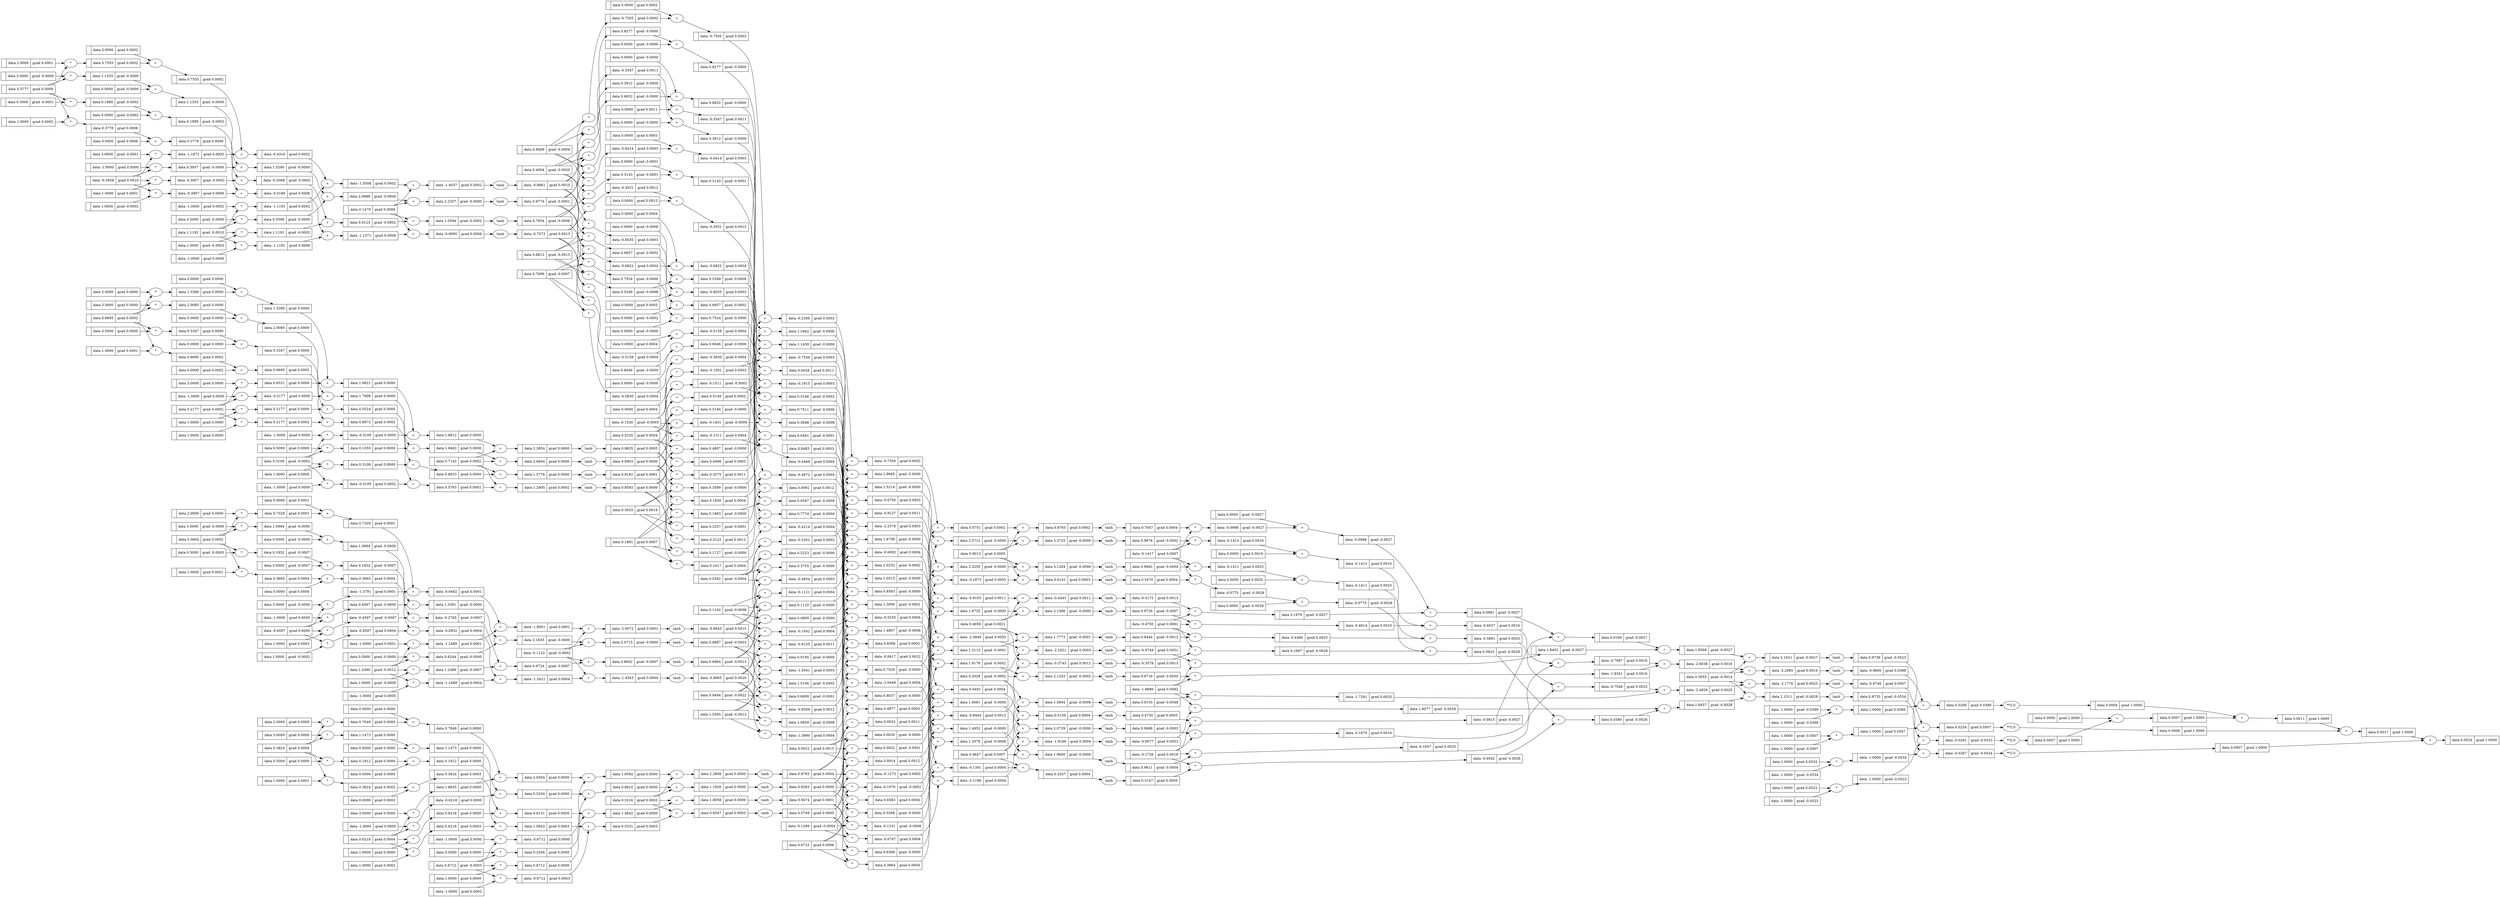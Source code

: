 digraph {
rankdir=LR;
n87879 [label="{  | data 0.0024 | grad 1.0000 }", shape=record];
n87879plus [label="+"];
n87879plus -> n87879;
n87878 [label="{  | data 0.0017 | grad 1.0000 }", shape=record];
n87878plus [label="+"];
n87878plus -> n87878;
n87877 [label="{  | data 0.0011 | grad 1.0000 }", shape=record];
n87877plus [label="+"];
n87877plus -> n87877;
n87876 [label="{  | data 0.0007 | grad 1.0000 }", shape=record];
n87876plus [label="+"];
n87876plus -> n87876;
n87875 [label="{  | data 0.0000 | grad 1.0000 }", shape=record];
n87859 [label="{  | data 0.0007 | grad 1.0000 }", shape=record];
n87859mul [label="**2.0"];
n87859mul -> n87859;
n87858 [label="{  | data -0.0261 | grad -0.0523 }", shape=record];
n87858plus [label="+"];
n87858plus -> n87858;
n87545 [label="{  | data 0.9739 | grad -0.0523 }", shape=record];
n87545mul [label="tanh"];
n87545mul -> n87545;
n87544 [label="{  | data 2.1621 | grad -0.0027 }", shape=record];
n87544plus [label="+"];
n87544plus -> n87544;
n87543 [label="{  | data 1.8568 | grad -0.0027 }", shape=record];
n87543plus [label="+"];
n87543plus -> n87543;
n87542 [label="{  | data 0.0166 | grad -0.0027 }", shape=record];
n87542plus [label="+"];
n87542plus -> n87542;
n87541 [label="{  | data 0.0981 | grad -0.0027 }", shape=record];
n87541plus [label="+"];
n87541plus -> n87541;
n87540 [label="{  | data -0.0998 | grad -0.0027 }", shape=record];
n87540plus [label="+"];
n87540plus -> n87540;
n87539 [label="{  | data 0.0000 | grad -0.0027 }", shape=record];
n87535 [label="{  | data -0.0998 | grad -0.0027 }", shape=record];
n87535mul [label="*"];
n87535mul -> n87535;
n37 [label="{  | data -0.1417 | grad 0.0007 }", shape=record];
n87501 [label="{  | data 0.7047 | grad 0.0004 }", shape=record];
n87501mul [label="tanh"];
n87501mul -> n87501;
n87500 [label="{  | data 0.8765 | grad 0.0002 }", shape=record];
n87500plus [label="+"];
n87500plus -> n87500;
n87499 [label="{  | data 0.0751 | grad 0.0002 }", shape=record];
n87499plus [label="+"];
n87499plus -> n87499;
n87498 [label="{  | data -0.7556 | grad 0.0002 }", shape=record];
n87498plus [label="+"];
n87498plus -> n87498;
n87497 [label="{  | data -0.2356 | grad 0.0002 }", shape=record];
n87497plus [label="+"];
n87497plus -> n87497;
n87496 [label="{  | data -0.7505 | grad 0.0002 }", shape=record];
n87496plus [label="+"];
n87496plus -> n87496;
n87495 [label="{  | data 0.0000 | grad 0.0002 }", shape=record];
n87491 [label="{  | data -0.7505 | grad 0.0002 }", shape=record];
n87491mul [label="*"];
n87491mul -> n87491;
n17 [label="{  | data 0.8469 | grad -0.0004 }", shape=record];
n87454 [label="{  | data -0.8861 | grad 0.0010 }", shape=record];
n87454mul [label="tanh"];
n87454mul -> n87454;
n87453 [label="{  | data -1.4037 | grad 0.0002 }", shape=record];
n87453plus [label="+"];
n87453plus -> n87453;
n87452 [label="{  | data -1.5508 | grad 0.0002 }", shape=record];
n87452plus [label="+"];
n87452plus -> n87452;
n87451 [label="{  | data -0.4316 | grad 0.0002 }", shape=record];
n87451plus [label="+"];
n87451plus -> n87451;
n87450 [label="{  | data 0.7555 | grad 0.0002 }", shape=record];
n87450plus [label="+"];
n87450plus -> n87450;
n87449 [label="{  | data 0.0000 | grad 0.0002 }", shape=record];
n87444 [label="{  | data 0.7555 | grad 0.0002 }", shape=record];
n87444mul [label="*"];
n87444mul -> n87444;
n1 [label="{  | data 0.3777 | grad 0.0009 }", shape=record];
n87443 [label="{  | data 2.0000 | grad 0.0001 }", shape=record];
n87446 [label="{  | data -1.1872 | grad 0.0002 }", shape=record];
n87446mul [label="*"];
n87446mul -> n87446;
n2 [label="{  | data -0.3958 | grad 0.0010 }", shape=record];
n87445 [label="{  | data 3.0000 | grad -0.0001 }", shape=record];
n87448 [label="{  | data -1.1191 | grad 0.0002 }", shape=record];
n87448mul [label="*"];
n87448mul -> n87448;
n3 [label="{  | data 1.1192 | grad -0.0010 }", shape=record];
n87447 [label="{  | data -1.0000 | grad 0.0002 }", shape=record];
n4 [label="{  | data 0.1470 | grad 0.0006 }", shape=record];
n87492 [label="{  | data 0.5149 | grad 0.0002 }", shape=record];
n87492mul [label="*"];
n87492mul -> n87492;
n18 [label="{  | data 0.5235 | grad 0.0004 }", shape=record];
n87466 [label="{  | data 0.9835 | grad 0.0005 }", shape=record];
n87466mul [label="tanh"];
n87466mul -> n87466;
n87465 [label="{  | data 2.3954 | grad 0.0000 }", shape=record];
n87465plus [label="+"];
n87465plus -> n87465;
n87464 [label="{  | data 1.6812 | grad 0.0000 }", shape=record];
n87464plus [label="+"];
n87464plus -> n87464;
n87463 [label="{  | data 1.9921 | grad 0.0000 }", shape=record];
n87463plus [label="+"];
n87463plus -> n87463;
n87462 [label="{  | data 1.3390 | grad 0.0000 }", shape=record];
n87462plus [label="+"];
n87462plus -> n87462;
n87461 [label="{  | data 0.0000 | grad 0.0000 }", shape=record];
n87456 [label="{  | data 1.3390 | grad 0.0000 }", shape=record];
n87456mul [label="*"];
n87456mul -> n87456;
n5 [label="{  | data 0.6695 | grad 0.0002 }", shape=record];
n87455 [label="{  | data 2.0000 | grad 0.0000 }", shape=record];
n87458 [label="{  | data 0.6531 | grad 0.0000 }", shape=record];
n87458mul [label="*"];
n87458mul -> n87458;
n6 [label="{  | data 0.2177 | grad 0.0002 }", shape=record];
n87457 [label="{  | data 3.0000 | grad 0.0000 }", shape=record];
n87460 [label="{  | data -0.3109 | grad 0.0000 }", shape=record];
n87460mul [label="*"];
n87460mul -> n87460;
n7 [label="{  | data 0.3109 | grad -0.0002 }", shape=record];
n87459 [label="{  | data -1.0000 | grad 0.0000 }", shape=record];
n8 [label="{  | data 0.7142 | grad 0.0002 }", shape=record];
n87493 [label="{  | data -0.5201 | grad 0.0002 }", shape=record];
n87493mul [label="*"];
n87493mul -> n87493;
n19 [label="{  | data 0.5392 | grad -0.0004 }", shape=record];
n87478 [label="{  | data -0.9645 | grad 0.0015 }", shape=record];
n87478mul [label="tanh"];
n87478mul -> n87478;
n87477 [label="{  | data -2.0072 | grad 0.0001 }", shape=record];
n87477plus [label="+"];
n87477plus -> n87477;
n87476 [label="{  | data -1.8951 | grad 0.0001 }", shape=record];
n87476plus [label="+"];
n87476plus -> n87476;
n87475 [label="{  | data -0.6462 | grad 0.0001 }", shape=record];
n87475plus [label="+"];
n87475plus -> n87475;
n87474 [label="{  | data 0.7329 | grad 0.0001 }", shape=record];
n87474plus [label="+"];
n87474plus -> n87474;
n87473 [label="{  | data 0.0000 | grad 0.0001 }", shape=record];
n87468 [label="{  | data 0.7329 | grad 0.0001 }", shape=record];
n87468mul [label="*"];
n87468mul -> n87468;
n9 [label="{  | data 0.3664 | grad 0.0002 }", shape=record];
n87467 [label="{  | data 2.0000 | grad 0.0000 }", shape=record];
n87470 [label="{  | data -1.3791 | grad 0.0001 }", shape=record];
n87470mul [label="*"];
n87470mul -> n87470;
n10 [label="{  | data -0.4597 | grad 0.0000 }", shape=record];
n87469 [label="{  | data 3.0000 | grad -0.0000 }", shape=record];
n87472 [label="{  | data -1.2489 | grad 0.0001 }", shape=record];
n87472mul [label="*"];
n87472mul -> n87472;
n11 [label="{  | data 1.2490 | grad -0.0012 }", shape=record];
n87471 [label="{  | data -1.0000 | grad 0.0001 }", shape=record];
n12 [label="{  | data -0.1122 | grad -0.0002 }", shape=record];
n87494 [label="{  | data 0.8308 | grad 0.0002 }", shape=record];
n87494mul [label="*"];
n87494mul -> n87494;
n20 [label="{  | data 0.8483 | grad 0.0003 }", shape=record];
n87490 [label="{  | data 0.9793 | grad 0.0004 }", shape=record];
n87490mul [label="tanh"];
n87490mul -> n87490;
n87489 [label="{  | data 2.2808 | grad 0.0000 }", shape=record];
n87489plus [label="+"];
n87489plus -> n87489;
n87488 [label="{  | data 1.9592 | grad 0.0000 }", shape=record];
n87488plus [label="+"];
n87488plus -> n87488;
n87487 [label="{  | data 2.6304 | grad 0.0000 }", shape=record];
n87487plus [label="+"];
n87487plus -> n87487;
n87486 [label="{  | data 0.7649 | grad 0.0000 }", shape=record];
n87486plus [label="+"];
n87486plus -> n87486;
n87485 [label="{  | data 0.0000 | grad 0.0000 }", shape=record];
n87480 [label="{  | data 0.7649 | grad 0.0000 }", shape=record];
n87480mul [label="*"];
n87480mul -> n87480;
n13 [label="{  | data 0.3824 | grad 0.0004 }", shape=record];
n87479 [label="{  | data 2.0000 | grad 0.0000 }", shape=record];
n87482 [label="{  | data 1.8655 | grad 0.0000 }", shape=record];
n87482mul [label="*"];
n87482mul -> n87482;
n14 [label="{  | data 0.6218 | grad 0.0004 }", shape=record];
n87481 [label="{  | data 3.0000 | grad 0.0000 }", shape=record];
n87484 [label="{  | data -0.6712 | grad 0.0000 }", shape=record];
n87484mul [label="*"];
n87484mul -> n87484;
n15 [label="{  | data 0.6712 | grad -0.0003 }", shape=record];
n87483 [label="{  | data -1.0000 | grad 0.0000 }", shape=record];
n16 [label="{  | data 0.3216 | grad 0.0003 }", shape=record];
n21 [label="{  | data 0.8013 | grad 0.0005 }", shape=record];
n87536 [label="{  | data 0.1979 | grad -0.0027 }", shape=record];
n87536mul [label="*"];
n87536mul -> n87536;
n38 [label="{  | data -0.4750 | grad 0.0061 }", shape=record];
n87512 [label="{  | data -0.4172 | grad 0.0013 }", shape=record];
n87512mul [label="tanh"];
n87512mul -> n87512;
n87511 [label="{  | data -0.4443 | grad 0.0011 }", shape=record];
n87511plus [label="+"];
n87511plus -> n87511;
n87510 [label="{  | data -0.9103 | grad 0.0011 }", shape=record];
n87510plus [label="+"];
n87510plus -> n87510;
n87509 [label="{  | data -0.9127 | grad 0.0011 }", shape=record];
n87509plus [label="+"];
n87509plus -> n87509;
n87508 [label="{  | data 0.0028 | grad 0.0011 }", shape=record];
n87508plus [label="+"];
n87508plus -> n87508;
n87507 [label="{  | data -0.3547 | grad 0.0011 }", shape=record];
n87507plus [label="+"];
n87507plus -> n87507;
n87506 [label="{  | data 0.0000 | grad 0.0011 }", shape=record];
n87502 [label="{  | data -0.3547 | grad 0.0011 }", shape=record];
n87502mul [label="*"];
n87502mul -> n87502;
n22 [label="{  | data 0.4004 | grad -0.0020 }", shape=record];
n87503 [label="{  | data 0.3575 | grad 0.0011 }", shape=record];
n87503mul [label="*"];
n87503mul -> n87503;
n23 [label="{  | data 0.3633 | grad 0.0019 }", shape=record];
n87504 [label="{  | data -0.9155 | grad 0.0011 }", shape=record];
n87504mul [label="*"];
n87504mul -> n87504;
n24 [label="{  | data 0.9494 | grad -0.0022 }", shape=record];
n87505 [label="{  | data 0.0023 | grad 0.0011 }", shape=record];
n87505mul [label="*"];
n87505mul -> n87505;
n25 [label="{  | data 0.0022 | grad 0.0015 }", shape=record];
n26 [label="{  | data 0.4658 | grad 0.0021 }", shape=record];
n87537 [label="{  | data -0.0815 | grad -0.0027 }", shape=record];
n87537mul [label="*"];
n87537mul -> n87537;
n39 [label="{  | data -0.1726 | grad 0.0018 }", shape=record];
n87523 [label="{  | data 0.4730 | grad 0.0005 }", shape=record];
n87523mul [label="tanh"];
n87523mul -> n87523;
n87522 [label="{  | data 0.5139 | grad 0.0004 }", shape=record];
n87522plus [label="+"];
n87522plus -> n87522;
n87521 [label="{  | data 0.0491 | grad 0.0004 }", shape=record];
n87521plus [label="+"];
n87521plus -> n87521;
n87520 [label="{  | data -0.6092 | grad 0.0004 }", shape=record];
n87520plus [label="+"];
n87520plus -> n87520;
n87519 [label="{  | data -0.4972 | grad 0.0004 }", shape=record];
n87519plus [label="+"];
n87519plus -> n87519;
n87518 [label="{  | data -0.6822 | grad 0.0004 }", shape=record];
n87518plus [label="+"];
n87518plus -> n87518;
n87517 [label="{  | data 0.0000 | grad 0.0004 }", shape=record];
n87513 [label="{  | data -0.6822 | grad 0.0004 }", shape=record];
n87513mul [label="*"];
n87513mul -> n87513;
n27 [label="{  | data 0.7699 | grad -0.0007 }", shape=record];
n87514 [label="{  | data 0.1850 | grad 0.0004 }", shape=record];
n87514mul [label="*"];
n87514mul -> n87514;
n28 [label="{  | data 0.1881 | grad 0.0007 }", shape=record];
n87515 [label="{  | data -0.1121 | grad 0.0004 }", shape=record];
n87515mul [label="*"];
n87515mul -> n87515;
n29 [label="{  | data 0.1162 | grad -0.0008 }", shape=record];
n87516 [label="{  | data 0.6583 | grad 0.0004 }", shape=record];
n87516mul [label="*"];
n87516mul -> n87516;
n30 [label="{  | data 0.6722 | grad 0.0006 }", shape=record];
n31 [label="{  | data 0.4647 | grad 0.0007 }", shape=record];
n87538 [label="{  | data 1.8402 | grad -0.0027 }", shape=record];
n87538mul [label="*"];
n87538mul -> n87538;
n40 [label="{  | data -1.8886 | grad 0.0092 }", shape=record];
n87534 [label="{  | data -0.9749 | grad 0.0051 }", shape=record];
n87534mul [label="tanh"];
n87534mul -> n87534;
n87533 [label="{  | data -2.1821 | grad 0.0003 }", shape=record];
n87533plus [label="+"];
n87533plus -> n87533;
n87532 [label="{  | data -2.3849 | grad 0.0003 }", shape=record];
n87532plus [label="+"];
n87532plus -> n87532;
n87531 [label="{  | data -2.2576 | grad 0.0003 }", shape=record];
n87531plus [label="+"];
n87531plus -> n87531;
n87530 [label="{  | data -0.7536 | grad 0.0003 }", shape=record];
n87530plus [label="+"];
n87530plus -> n87530;
n87529 [label="{  | data -0.6035 | grad 0.0003 }", shape=record];
n87529plus [label="+"];
n87529plus -> n87529;
n87528 [label="{  | data 0.0000 | grad 0.0003 }", shape=record];
n87524 [label="{  | data -0.6035 | grad 0.0003 }", shape=record];
n87524mul [label="*"];
n87524mul -> n87524;
n32 [label="{  | data 0.6812 | grad -0.0013 }", shape=record];
n87525 [label="{  | data -0.1501 | grad 0.0003 }", shape=record];
n87525mul [label="*"];
n87525mul -> n87525;
n33 [label="{  | data -0.1526 | grad -0.0003 }", shape=record];
n87526 [label="{  | data -1.5041 | grad 0.0003 }", shape=record];
n87526mul [label="*"];
n87526mul -> n87526;
n34 [label="{  | data 1.5595 | grad -0.0013 }", shape=record];
n87527 [label="{  | data -0.1273 | grad 0.0003 }", shape=record];
n87527mul [label="*"];
n87527mul -> n87527;
n35 [label="{  | data -0.1299 | grad -0.0004 }", shape=record];
n36 [label="{  | data 0.2028 | grad -0.0002 }", shape=record];
n41 [label="{  | data 0.3055 | grad -0.0014 }", shape=record];
n87857 [label="{  | data -1.0000 | grad -0.0523 }", shape=record];
n87857mul [label="*"];
n87857mul -> n87857;
n87855 [label="{  | data 1.0000 | grad 0.0523 }", shape=record];
n87856 [label="{  | data -1.0000 | grad -0.0523 }", shape=record];
n87864 [label="{  | data 0.0004 | grad 1.0000 }", shape=record];
n87864mul [label="**2.0"];
n87864mul -> n87864;
n87863 [label="{  | data 0.0200 | grad 0.0399 }", shape=record];
n87863plus [label="+"];
n87863plus -> n87863;
n87648 [label="{  | data -0.9800 | grad 0.0399 }", shape=record];
n87648mul [label="tanh"];
n87648mul -> n87648;
n87647 [label="{  | data -2.2985 | grad 0.0016 }", shape=record];
n87647plus [label="+"];
n87647plus -> n87647;
n87646 [label="{  | data -2.6038 | grad 0.0016 }", shape=record];
n87646plus [label="+"];
n87646plus -> n87646;
n87645 [label="{  | data -0.7697 | grad 0.0016 }", shape=record];
n87645plus [label="+"];
n87645plus -> n87645;
n87644 [label="{  | data -0.6027 | grad 0.0016 }", shape=record];
n87644plus [label="+"];
n87644plus -> n87644;
n87643 [label="{  | data -0.1413 | grad 0.0016 }", shape=record];
n87643plus [label="+"];
n87643plus -> n87643;
n87642 [label="{  | data 0.0000 | grad 0.0016 }", shape=record];
n87638 [label="{  | data -0.1413 | grad 0.0016 }", shape=record];
n87638mul [label="*"];
n87638mul -> n87638;
n87604 [label="{  | data 0.9976 | grad -0.0002 }", shape=record];
n87604mul [label="tanh"];
n87604mul -> n87604;
n87603 [label="{  | data 3.3725 | grad -0.0000 }", shape=record];
n87603plus [label="+"];
n87603plus -> n87603;
n87602 [label="{  | data 2.5712 | grad -0.0000 }", shape=record];
n87602plus [label="+"];
n87602plus -> n87602;
n87601 [label="{  | data 1.8685 | grad -0.0000 }", shape=record];
n87601plus [label="+"];
n87601plus -> n87601;
n87600 [label="{  | data 1.3462 | grad -0.0000 }", shape=record];
n87600plus [label="+"];
n87600plus -> n87600;
n87599 [label="{  | data 0.8277 | grad -0.0000 }", shape=record];
n87599plus [label="+"];
n87599plus -> n87599;
n87598 [label="{  | data 0.0000 | grad -0.0000 }", shape=record];
n87594 [label="{  | data 0.8277 | grad -0.0000 }", shape=record];
n87594mul [label="*"];
n87594mul -> n87594;
n87557 [label="{  | data 0.9774 | grad -0.0001 }", shape=record];
n87557mul [label="tanh"];
n87557mul -> n87557;
n87556 [label="{  | data 2.2357 | grad -0.0000 }", shape=record];
n87556plus [label="+"];
n87556plus -> n87556;
n87555 [label="{  | data 2.0886 | grad -0.0000 }", shape=record];
n87555plus [label="+"];
n87555plus -> n87555;
n87554 [label="{  | data 1.5290 | grad -0.0000 }", shape=record];
n87554plus [label="+"];
n87554plus -> n87554;
n87553 [label="{  | data 1.1333 | grad -0.0000 }", shape=record];
n87553plus [label="+"];
n87553plus -> n87553;
n87552 [label="{  | data 0.0000 | grad -0.0000 }", shape=record];
n87547 [label="{  | data 1.1333 | grad -0.0000 }", shape=record];
n87547mul [label="*"];
n87547mul -> n87547;
n87546 [label="{  | data 3.0000 | grad -0.0000 }", shape=record];
n87549 [label="{  | data 0.3957 | grad -0.0000 }", shape=record];
n87549mul [label="*"];
n87549mul -> n87549;
n87548 [label="{  | data -1.0000 | grad 0.0000 }", shape=record];
n87551 [label="{  | data 0.5596 | grad -0.0000 }", shape=record];
n87551mul [label="*"];
n87551mul -> n87551;
n87550 [label="{  | data 0.5000 | grad -0.0000 }", shape=record];
n87595 [label="{  | data 0.5184 | grad -0.0000 }", shape=record];
n87595mul [label="*"];
n87595mul -> n87595;
n87569 [label="{  | data 0.9903 | grad 0.0000 }", shape=record];
n87569mul [label="tanh"];
n87569mul -> n87569;
n87568 [label="{  | data 2.6604 | grad 0.0000 }", shape=record];
n87568plus [label="+"];
n87568plus -> n87568;
n87567 [label="{  | data 1.9462 | grad 0.0000 }", shape=record];
n87567plus [label="+"];
n87567plus -> n87567;
n87566 [label="{  | data 1.7908 | grad 0.0000 }", shape=record];
n87566plus [label="+"];
n87566plus -> n87566;
n87565 [label="{  | data 2.0085 | grad 0.0000 }", shape=record];
n87565plus [label="+"];
n87565plus -> n87565;
n87564 [label="{  | data 0.0000 | grad 0.0000 }", shape=record];
n87559 [label="{  | data 2.0085 | grad 0.0000 }", shape=record];
n87559mul [label="*"];
n87559mul -> n87559;
n87558 [label="{  | data 3.0000 | grad 0.0000 }", shape=record];
n87561 [label="{  | data -0.2177 | grad 0.0000 }", shape=record];
n87561mul [label="*"];
n87561mul -> n87561;
n87560 [label="{  | data -1.0000 | grad 0.0000 }", shape=record];
n87563 [label="{  | data 0.1555 | grad 0.0000 }", shape=record];
n87563mul [label="*"];
n87563mul -> n87563;
n87562 [label="{  | data 0.5000 | grad 0.0000 }", shape=record];
n87596 [label="{  | data 0.5223 | grad -0.0000 }", shape=record];
n87596mul [label="*"];
n87596mul -> n87596;
n87581 [label="{  | data 0.9687 | grad -0.0003 }", shape=record];
n87581mul [label="tanh"];
n87581mul -> n87581;
n87580 [label="{  | data 2.0713 | grad -0.0000 }", shape=record];
n87580plus [label="+"];
n87580plus -> n87580;
n87579 [label="{  | data 2.1835 | grad -0.0000 }", shape=record];
n87579plus [label="+"];
n87579plus -> n87579;
n87578 [label="{  | data 1.5591 | grad -0.0000 }", shape=record];
n87578plus [label="+"];
n87578plus -> n87578;
n87577 [label="{  | data 1.0994 | grad -0.0000 }", shape=record];
n87577plus [label="+"];
n87577plus -> n87577;
n87576 [label="{  | data 0.0000 | grad -0.0000 }", shape=record];
n87571 [label="{  | data 1.0994 | grad -0.0000 }", shape=record];
n87571mul [label="*"];
n87571mul -> n87571;
n87570 [label="{  | data 3.0000 | grad -0.0000 }", shape=record];
n87573 [label="{  | data 0.4597 | grad -0.0000 }", shape=record];
n87573mul [label="*"];
n87573mul -> n87573;
n87572 [label="{  | data -1.0000 | grad 0.0000 }", shape=record];
n87575 [label="{  | data 0.6244 | grad -0.0000 }", shape=record];
n87575mul [label="*"];
n87575mul -> n87575;
n87574 [label="{  | data 0.5000 | grad -0.0000 }", shape=record];
n87597 [label="{  | data 0.7026 | grad -0.0000 }", shape=record];
n87597mul [label="*"];
n87597mul -> n87597;
n87593 [label="{  | data 0.8283 | grad 0.0000 }", shape=record];
n87593mul [label="tanh"];
n87593mul -> n87593;
n87592 [label="{  | data 1.1826 | grad 0.0000 }", shape=record];
n87592plus [label="+"];
n87592plus -> n87592;
n87591 [label="{  | data 0.8610 | grad 0.0000 }", shape=record];
n87591plus [label="+"];
n87591plus -> n87591;
n87590 [label="{  | data 0.5254 | grad 0.0000 }", shape=record];
n87590plus [label="+"];
n87590plus -> n87590;
n87589 [label="{  | data 1.1473 | grad 0.0000 }", shape=record];
n87589plus [label="+"];
n87589plus -> n87589;
n87588 [label="{  | data 0.0000 | grad 0.0000 }", shape=record];
n87583 [label="{  | data 1.1473 | grad 0.0000 }", shape=record];
n87583mul [label="*"];
n87583mul -> n87583;
n87582 [label="{  | data 3.0000 | grad 0.0000 }", shape=record];
n87585 [label="{  | data -0.6218 | grad 0.0000 }", shape=record];
n87585mul [label="*"];
n87585mul -> n87585;
n87584 [label="{  | data -1.0000 | grad 0.0000 }", shape=record];
n87587 [label="{  | data 0.3356 | grad 0.0000 }", shape=record];
n87587mul [label="*"];
n87587mul -> n87587;
n87586 [label="{  | data 0.5000 | grad 0.0000 }", shape=record];
n87639 [label="{  | data -0.4614 | grad 0.0016 }", shape=record];
n87639mul [label="*"];
n87639mul -> n87639;
n87615 [label="{  | data 0.9726 | grad -0.0007 }", shape=record];
n87615mul [label="tanh"];
n87615mul -> n87615;
n87614 [label="{  | data 2.1386 | grad -0.0000 }", shape=record];
n87614plus [label="+"];
n87614plus -> n87614;
n87613 [label="{  | data 1.6725 | grad -0.0000 }", shape=record];
n87613plus [label="+"];
n87613plus -> n87613;
n87612 [label="{  | data 1.6706 | grad -0.0000 }", shape=record];
n87612plus [label="+"];
n87612plus -> n87612;
n87611 [label="{  | data 0.7511 | grad -0.0000 }", shape=record];
n87611plus [label="+"];
n87611plus -> n87611;
n87610 [label="{  | data 0.3912 | grad -0.0000 }", shape=record];
n87610plus [label="+"];
n87610plus -> n87610;
n87609 [label="{  | data 0.0000 | grad -0.0000 }", shape=record];
n87605 [label="{  | data 0.3912 | grad -0.0000 }", shape=record];
n87605mul [label="*"];
n87605mul -> n87605;
n87606 [label="{  | data 0.3599 | grad -0.0000 }", shape=record];
n87606mul [label="*"];
n87606mul -> n87606;
n87607 [label="{  | data 0.9195 | grad -0.0000 }", shape=record];
n87607mul [label="*"];
n87607mul -> n87607;
n87608 [label="{  | data 0.0020 | grad -0.0000 }", shape=record];
n87608mul [label="*"];
n87608mul -> n87608;
n87640 [label="{  | data -0.1670 | grad 0.0016 }", shape=record];
n87640mul [label="*"];
n87640mul -> n87640;
n87626 [label="{  | data 0.9688 | grad -0.0003 }", shape=record];
n87626mul [label="tanh"];
n87626mul -> n87626;
n87625 [label="{  | data 2.0729 | grad -0.0000 }", shape=record];
n87625plus [label="+"];
n87625plus -> n87625;
n87624 [label="{  | data 1.6081 | grad -0.0000 }", shape=record];
n87624plus [label="+"];
n87624plus -> n87624;
n87623 [label="{  | data 1.0513 | grad -0.0000 }", shape=record];
n87623plus [label="+"];
n87623plus -> n87623;
n87622 [label="{  | data 0.9387 | grad -0.0000 }", shape=record];
n87622plus [label="+"];
n87622plus -> n87622;
n87621 [label="{  | data 0.7524 | grad -0.0000 }", shape=record];
n87621plus [label="+"];
n87621plus -> n87621;
n87620 [label="{  | data 0.0000 | grad -0.0000 }", shape=record];
n87616 [label="{  | data 0.7524 | grad -0.0000 }", shape=record];
n87616mul [label="*"];
n87616mul -> n87616;
n87617 [label="{  | data 0.1863 | grad -0.0000 }", shape=record];
n87617mul [label="*"];
n87617mul -> n87617;
n87618 [label="{  | data 0.1125 | grad -0.0000 }", shape=record];
n87618mul [label="*"];
n87618mul -> n87618;
n87619 [label="{  | data 0.5568 | grad -0.0000 }", shape=record];
n87619mul [label="*"];
n87619mul -> n87619;
n87641 [label="{  | data -1.8341 | grad 0.0016 }", shape=record];
n87641mul [label="*"];
n87641mul -> n87641;
n87637 [label="{  | data 0.9716 | grad -0.0030 }", shape=record];
n87637mul [label="tanh"];
n87637mul -> n87637;
n87636 [label="{  | data 2.1203 | grad -0.0002 }", shape=record];
n87636plus [label="+"];
n87636plus -> n87636;
n87635 [label="{  | data 1.9176 | grad -0.0002 }", shape=record];
n87635plus [label="+"];
n87635plus -> n87635;
n87634 [label="{  | data 2.0252 | grad -0.0002 }", shape=record];
n87634plus [label="+"];
n87634plus -> n87634;
n87633 [label="{  | data 0.5146 | grad -0.0002 }", shape=record];
n87633plus [label="+"];
n87633plus -> n87633;
n87632 [label="{  | data 0.6657 | grad -0.0002 }", shape=record];
n87632plus [label="+"];
n87632plus -> n87632;
n87631 [label="{  | data 0.0000 | grad -0.0002 }", shape=record];
n87627 [label="{  | data 0.6657 | grad -0.0002 }", shape=record];
n87627mul [label="*"];
n87627mul -> n87627;
n87628 [label="{  | data -0.1511 | grad -0.0002 }", shape=record];
n87628mul [label="*"];
n87628mul -> n87628;
n87629 [label="{  | data 1.5106 | grad -0.0002 }", shape=record];
n87629mul [label="*"];
n87629mul -> n87629;
n87630 [label="{  | data -0.1076 | grad -0.0002 }", shape=record];
n87630mul [label="*"];
n87630mul -> n87630;
n87862 [label="{  | data 1.0000 | grad 0.0399 }", shape=record];
n87862mul [label="*"];
n87862mul -> n87862;
n87860 [label="{  | data -1.0000 | grad -0.0399 }", shape=record];
n87861 [label="{  | data -1.0000 | grad -0.0399 }", shape=record];
n87869 [label="{  | data 0.0006 | grad 1.0000 }", shape=record];
n87869mul [label="**2.0"];
n87869mul -> n87869;
n87868 [label="{  | data 0.0254 | grad 0.0507 }", shape=record];
n87868plus [label="+"];
n87868plus -> n87868;
n87751 [label="{  | data -0.9746 | grad 0.0507 }", shape=record];
n87751mul [label="tanh"];
n87751mul -> n87751;
n87750 [label="{  | data -2.1776 | grad 0.0025 }", shape=record];
n87750plus [label="+"];
n87750plus -> n87750;
n87749 [label="{  | data -2.4829 | grad 0.0025 }", shape=record];
n87749plus [label="+"];
n87749plus -> n87749;
n87748 [label="{  | data -0.7548 | grad 0.0025 }", shape=record];
n87748plus [label="+"];
n87748plus -> n87748;
n87747 [label="{  | data -0.5891 | grad 0.0025 }", shape=record];
n87747plus [label="+"];
n87747plus -> n87747;
n87746 [label="{  | data -0.1411 | grad 0.0025 }", shape=record];
n87746plus [label="+"];
n87746plus -> n87746;
n87745 [label="{  | data 0.0000 | grad 0.0025 }", shape=record];
n87741 [label="{  | data -0.1411 | grad 0.0025 }", shape=record];
n87741mul [label="*"];
n87741mul -> n87741;
n87707 [label="{  | data 0.9962 | grad -0.0004 }", shape=record];
n87707mul [label="tanh"];
n87707mul -> n87707;
n87706 [label="{  | data 3.1264 | grad -0.0000 }", shape=record];
n87706plus [label="+"];
n87706plus -> n87706;
n87705 [label="{  | data 2.3250 | grad -0.0000 }", shape=record];
n87705plus [label="+"];
n87705plus -> n87705;
n87704 [label="{  | data 1.5214 | grad -0.0000 }", shape=record];
n87704plus [label="+"];
n87704plus -> n87704;
n87703 [label="{  | data 1.1459 | grad -0.0000 }", shape=record];
n87703plus [label="+"];
n87703plus -> n87703;
n87702 [label="{  | data 0.6652 | grad -0.0000 }", shape=record];
n87702plus [label="+"];
n87702plus -> n87702;
n87701 [label="{  | data 0.0000 | grad -0.0000 }", shape=record];
n87697 [label="{  | data 0.6652 | grad -0.0000 }", shape=record];
n87697mul [label="*"];
n87697mul -> n87697;
n87660 [label="{  | data 0.7854 | grad -0.0006 }", shape=record];
n87660mul [label="tanh"];
n87660mul -> n87660;
n87659 [label="{  | data 1.0594 | grad -0.0002 }", shape=record];
n87659plus [label="+"];
n87659plus -> n87659;
n87658 [label="{  | data 0.9123 | grad -0.0002 }", shape=record];
n87658plus [label="+"];
n87658plus -> n87658;
n87657 [label="{  | data -0.2068 | grad -0.0002 }", shape=record];
n87657plus [label="+"];
n87657plus -> n87657;
n87656 [label="{  | data 0.1889 | grad -0.0002 }", shape=record];
n87656plus [label="+"];
n87656plus -> n87656;
n87655 [label="{  | data 0.0000 | grad -0.0002 }", shape=record];
n87650 [label="{  | data 0.1889 | grad -0.0002 }", shape=record];
n87650mul [label="*"];
n87650mul -> n87650;
n87649 [label="{  | data 0.5000 | grad -0.0001 }", shape=record];
n87652 [label="{  | data -0.3957 | grad -0.0002 }", shape=record];
n87652mul [label="*"];
n87652mul -> n87652;
n87651 [label="{  | data 1.0000 | grad 0.0001 }", shape=record];
n87654 [label="{  | data 1.1191 | grad -0.0002 }", shape=record];
n87654mul [label="*"];
n87654mul -> n87654;
n87653 [label="{  | data 1.0000 | grad -0.0003 }", shape=record];
n87698 [label="{  | data 0.4807 | grad -0.0000 }", shape=record];
n87698mul [label="*"];
n87698mul -> n87698;
n87672 [label="{  | data 0.9182 | grad 0.0001 }", shape=record];
n87672mul [label="tanh"];
n87672mul -> n87672;
n87671 [label="{  | data 1.5776 | grad 0.0000 }", shape=record];
n87671plus [label="+"];
n87671plus -> n87671;
n87670 [label="{  | data 0.8633 | grad 0.0000 }", shape=record];
n87670plus [label="+"];
n87670plus -> n87670;
n87669 [label="{  | data 0.5524 | grad 0.0000 }", shape=record];
n87669plus [label="+"];
n87669plus -> n87669;
n87668 [label="{  | data 0.3347 | grad 0.0000 }", shape=record];
n87668plus [label="+"];
n87668plus -> n87668;
n87667 [label="{  | data 0.0000 | grad 0.0000 }", shape=record];
n87662 [label="{  | data 0.3347 | grad 0.0000 }", shape=record];
n87662mul [label="*"];
n87662mul -> n87662;
n87661 [label="{  | data 0.5000 | grad 0.0000 }", shape=record];
n87664 [label="{  | data 0.2177 | grad 0.0000 }", shape=record];
n87664mul [label="*"];
n87664mul -> n87664;
n87663 [label="{  | data 1.0000 | grad 0.0000 }", shape=record];
n87666 [label="{  | data 0.3109 | grad 0.0000 }", shape=record];
n87666mul [label="*"];
n87666mul -> n87666;
n87665 [label="{  | data 1.0000 | grad 0.0000 }", shape=record];
n87699 [label="{  | data 0.3755 | grad -0.0000 }", shape=record];
n87699mul [label="*"];
n87699mul -> n87699;
n87684 [label="{  | data 0.6964 | grad -0.0013 }", shape=record];
n87684mul [label="tanh"];
n87684mul -> n87684;
n87683 [label="{  | data 0.8602 | grad -0.0007 }", shape=record];
n87683plus [label="+"];
n87683plus -> n87683;
n87682 [label="{  | data 0.9724 | grad -0.0007 }", shape=record];
n87682plus [label="+"];
n87682plus -> n87682;
n87681 [label="{  | data -0.2765 | grad -0.0007 }", shape=record];
n87681plus [label="+"];
n87681plus -> n87681;
n87680 [label="{  | data 0.1832 | grad -0.0007 }", shape=record];
n87680plus [label="+"];
n87680plus -> n87680;
n87679 [label="{  | data 0.0000 | grad -0.0007 }", shape=record];
n87674 [label="{  | data 0.1832 | grad -0.0007 }", shape=record];
n87674mul [label="*"];
n87674mul -> n87674;
n87673 [label="{  | data 0.5000 | grad -0.0003 }", shape=record];
n87676 [label="{  | data -0.4597 | grad -0.0007 }", shape=record];
n87676mul [label="*"];
n87676mul -> n87676;
n87675 [label="{  | data 1.0000 | grad 0.0003 }", shape=record];
n87678 [label="{  | data 1.2489 | grad -0.0007 }", shape=record];
n87678mul [label="*"];
n87678mul -> n87678;
n87677 [label="{  | data 1.0000 | grad -0.0009 }", shape=record];
n87700 [label="{  | data 0.8037 | grad -0.0000 }", shape=record];
n87700mul [label="*"];
n87700mul -> n87700;
n87696 [label="{  | data 0.9474 | grad 0.0001 }", shape=record];
n87696mul [label="tanh"];
n87696mul -> n87696;
n87695 [label="{  | data 1.8058 | grad 0.0000 }", shape=record];
n87695plus [label="+"];
n87695plus -> n87695;
n87694 [label="{  | data 1.4842 | grad 0.0000 }", shape=record];
n87694plus [label="+"];
n87694plus -> n87694;
n87693 [label="{  | data 0.8131 | grad 0.0000 }", shape=record];
n87693plus [label="+"];
n87693plus -> n87693;
n87692 [label="{  | data 0.1912 | grad 0.0000 }", shape=record];
n87692plus [label="+"];
n87692plus -> n87692;
n87691 [label="{  | data 0.0000 | grad 0.0000 }", shape=record];
n87686 [label="{  | data 0.1912 | grad 0.0000 }", shape=record];
n87686mul [label="*"];
n87686mul -> n87686;
n87685 [label="{  | data 0.5000 | grad 0.0000 }", shape=record];
n87688 [label="{  | data 0.6218 | grad 0.0000 }", shape=record];
n87688mul [label="*"];
n87688mul -> n87688;
n87687 [label="{  | data 1.0000 | grad 0.0000 }", shape=record];
n87690 [label="{  | data 0.6712 | grad 0.0000 }", shape=record];
n87690mul [label="*"];
n87690mul -> n87690;
n87689 [label="{  | data 1.0000 | grad 0.0000 }", shape=record];
n87742 [label="{  | data -0.4480 | grad 0.0025 }", shape=record];
n87742mul [label="*"];
n87742mul -> n87742;
n87718 [label="{  | data 0.9444 | grad -0.0012 }", shape=record];
n87718mul [label="tanh"];
n87718mul -> n87718;
n87717 [label="{  | data 1.7773 | grad -0.0001 }", shape=record];
n87717plus [label="+"];
n87717plus -> n87717;
n87716 [label="{  | data 1.3113 | grad -0.0001 }", shape=record];
n87716plus [label="+"];
n87716plus -> n87716;
n87715 [label="{  | data 1.3090 | grad -0.0001 }", shape=record];
n87715plus [label="+"];
n87715plus -> n87715;
n87714 [label="{  | data 0.6481 | grad -0.0001 }", shape=record];
n87714plus [label="+"];
n87714plus -> n87714;
n87713 [label="{  | data 0.3143 | grad -0.0001 }", shape=record];
n87713plus [label="+"];
n87713plus -> n87713;
n87712 [label="{  | data 0.0000 | grad -0.0001 }", shape=record];
n87708 [label="{  | data 0.3143 | grad -0.0001 }", shape=record];
n87708mul [label="*"];
n87708mul -> n87708;
n87709 [label="{  | data 0.3337 | grad -0.0001 }", shape=record];
n87709mul [label="*"];
n87709mul -> n87709;
n87710 [label="{  | data 0.6609 | grad -0.0001 }", shape=record];
n87710mul [label="*"];
n87710mul -> n87710;
n87711 [label="{  | data 0.0022 | grad -0.0001 }", shape=record];
n87711mul [label="*"];
n87711mul -> n87711;
n87743 [label="{  | data -0.1657 | grad 0.0025 }", shape=record];
n87743mul [label="*"];
n87743mul -> n87743;
n87729 [label="{  | data 0.9611 | grad -0.0004 }", shape=record];
n87729mul [label="tanh"];
n87729mul -> n87729;
n87728 [label="{  | data 1.9600 | grad -0.0000 }", shape=record];
n87728plus [label="+"];
n87728plus -> n87728;
n87727 [label="{  | data 1.4952 | grad -0.0000 }", shape=record];
n87727plus [label="+"];
n87727plus -> n87727;
n87726 [label="{  | data 0.8583 | grad -0.0000 }", shape=record];
n87726plus [label="+"];
n87726plus -> n87726;
n87725 [label="{  | data 0.7774 | grad -0.0000 }", shape=record];
n87725plus [label="+"];
n87725plus -> n87725;
n87724 [label="{  | data 0.6046 | grad -0.0000 }", shape=record];
n87724plus [label="+"];
n87724plus -> n87724;
n87723 [label="{  | data 0.0000 | grad -0.0000 }", shape=record];
n87719 [label="{  | data 0.6046 | grad -0.0000 }", shape=record];
n87719mul [label="*"];
n87719mul -> n87719;
n87720 [label="{  | data 0.1727 | grad -0.0000 }", shape=record];
n87720mul [label="*"];
n87720mul -> n87720;
n87721 [label="{  | data 0.0809 | grad -0.0000 }", shape=record];
n87721mul [label="*"];
n87721mul -> n87721;
n87722 [label="{  | data 0.6369 | grad -0.0000 }", shape=record];
n87722mul [label="*"];
n87722mul -> n87722;
n87744 [label="{  | data -1.7281 | grad 0.0025 }", shape=record];
n87744mul [label="*"];
n87744mul -> n87744;
n87740 [label="{  | data 0.9155 | grad -0.0048 }", shape=record];
n87740mul [label="tanh"];
n87740mul -> n87740;
n87739 [label="{  | data 1.5604 | grad -0.0008 }", shape=record];
n87739plus [label="+"];
n87739plus -> n87739;
n87738 [label="{  | data 1.3576 | grad -0.0008 }", shape=record];
n87738plus [label="+"];
n87738plus -> n87738;
n87737 [label="{  | data 1.4807 | grad -0.0008 }", shape=record];
n87737plus [label="+"];
n87737plus -> n87737;
n87736 [label="{  | data 0.3948 | grad -0.0008 }", shape=record];
n87736plus [label="+"];
n87736plus -> n87736;
n87735 [label="{  | data 0.5349 | grad -0.0008 }", shape=record];
n87735plus [label="+"];
n87735plus -> n87735;
n87734 [label="{  | data 0.0000 | grad -0.0008 }", shape=record];
n87730 [label="{  | data 0.5349 | grad -0.0008 }", shape=record];
n87730mul [label="*"];
n87730mul -> n87730;
n87731 [label="{  | data -0.1401 | grad -0.0008 }", shape=record];
n87731mul [label="*"];
n87731mul -> n87731;
n87732 [label="{  | data 1.0859 | grad -0.0008 }", shape=record];
n87732mul [label="*"];
n87732mul -> n87732;
n87733 [label="{  | data -0.1231 | grad -0.0008 }", shape=record];
n87733mul [label="*"];
n87733mul -> n87733;
n87867 [label="{  | data 1.0000 | grad 0.0507 }", shape=record];
n87867mul [label="*"];
n87867mul -> n87867;
n87865 [label="{  | data -1.0000 | grad -0.0507 }", shape=record];
n87866 [label="{  | data -1.0000 | grad -0.0507 }", shape=record];
n87874 [label="{  | data 0.0007 | grad 1.0000 }", shape=record];
n87874mul [label="**2.0"];
n87874mul -> n87874;
n87873 [label="{  | data -0.0267 | grad -0.0534 }", shape=record];
n87873plus [label="+"];
n87873plus -> n87873;
n87854 [label="{  | data 0.9733 | grad -0.0534 }", shape=record];
n87854mul [label="tanh"];
n87854mul -> n87854;
n87853 [label="{  | data 2.1511 | grad -0.0028 }", shape=record];
n87853plus [label="+"];
n87853plus -> n87853;
n87852 [label="{  | data 1.8457 | grad -0.0028 }", shape=record];
n87852plus [label="+"];
n87852plus -> n87852;
n87851 [label="{  | data 0.0380 | grad -0.0028 }", shape=record];
n87851plus [label="+"];
n87851plus -> n87851;
n87850 [label="{  | data 0.0923 | grad -0.0028 }", shape=record];
n87850plus [label="+"];
n87850plus -> n87850;
n87849 [label="{  | data -0.0775 | grad -0.0028 }", shape=record];
n87849plus [label="+"];
n87849plus -> n87849;
n87848 [label="{  | data 0.0000 | grad -0.0028 }", shape=record];
n87844 [label="{  | data -0.0775 | grad -0.0028 }", shape=record];
n87844mul [label="*"];
n87844mul -> n87844;
n87810 [label="{  | data 0.5470 | grad 0.0004 }", shape=record];
n87810mul [label="tanh"];
n87810mul -> n87810;
n87809 [label="{  | data 0.6141 | grad 0.0003 }", shape=record];
n87809plus [label="+"];
n87809plus -> n87809;
n87808 [label="{  | data -0.1873 | grad 0.0003 }", shape=record];
n87808plus [label="+"];
n87808plus -> n87808;
n87807 [label="{  | data -0.6750 | grad 0.0003 }", shape=record];
n87807plus [label="+"];
n87807plus -> n87807;
n87806 [label="{  | data -0.1915 | grad 0.0003 }", shape=record];
n87806plus [label="+"];
n87806plus -> n87806;
n87805 [label="{  | data -0.6414 | grad 0.0003 }", shape=record];
n87805plus [label="+"];
n87805plus -> n87805;
n87804 [label="{  | data 0.0000 | grad 0.0003 }", shape=record];
n87800 [label="{  | data -0.6414 | grad 0.0003 }", shape=record];
n87800mul [label="*"];
n87800mul -> n87800;
n87763 [label="{  | data -0.7573 | grad 0.0013 }", shape=record];
n87763mul [label="tanh"];
n87763mul -> n87763;
n87762 [label="{  | data -0.9900 | grad 0.0006 }", shape=record];
n87762plus [label="+"];
n87762plus -> n87762;
n87761 [label="{  | data -1.1371 | grad 0.0006 }", shape=record];
n87761plus [label="+"];
n87761plus -> n87761;
n87760 [label="{  | data -0.0180 | grad 0.0006 }", shape=record];
n87760plus [label="+"];
n87760plus -> n87760;
n87759 [label="{  | data 0.3778 | grad 0.0006 }", shape=record];
n87759plus [label="+"];
n87759plus -> n87759;
n87758 [label="{  | data 0.0000 | grad 0.0006 }", shape=record];
n87753 [label="{  | data 0.3778 | grad 0.0006 }", shape=record];
n87753mul [label="*"];
n87753mul -> n87753;
n87752 [label="{  | data 1.0000 | grad 0.0002 }", shape=record];
n87755 [label="{  | data -0.3957 | grad 0.0006 }", shape=record];
n87755mul [label="*"];
n87755mul -> n87755;
n87754 [label="{  | data 1.0000 | grad -0.0002 }", shape=record];
n87757 [label="{  | data -1.1191 | grad 0.0006 }", shape=record];
n87757mul [label="*"];
n87757mul -> n87757;
n87756 [label="{  | data -1.0000 | grad 0.0006 }", shape=record];
n87801 [label="{  | data 0.4498 | grad 0.0003 }", shape=record];
n87801mul [label="*"];
n87801mul -> n87801;
n87775 [label="{  | data 0.8593 | grad 0.0006 }", shape=record];
n87775mul [label="tanh"];
n87775mul -> n87775;
n87774 [label="{  | data 1.2905 | grad 0.0002 }", shape=record];
n87774plus [label="+"];
n87774plus -> n87774;
n87773 [label="{  | data 0.5763 | grad 0.0002 }", shape=record];
n87773plus [label="+"];
n87773plus -> n87773;
n87772 [label="{  | data 0.8872 | grad 0.0002 }", shape=record];
n87772plus [label="+"];
n87772plus -> n87772;
n87771 [label="{  | data 0.6695 | grad 0.0002 }", shape=record];
n87771plus [label="+"];
n87771plus -> n87771;
n87770 [label="{  | data 0.0000 | grad 0.0002 }", shape=record];
n87765 [label="{  | data 0.6695 | grad 0.0002 }", shape=record];
n87765mul [label="*"];
n87765mul -> n87765;
n87764 [label="{  | data 1.0000 | grad 0.0001 }", shape=record];
n87767 [label="{  | data 0.2177 | grad 0.0002 }", shape=record];
n87767mul [label="*"];
n87767mul -> n87767;
n87766 [label="{  | data 1.0000 | grad 0.0000 }", shape=record];
n87769 [label="{  | data -0.3109 | grad 0.0002 }", shape=record];
n87769mul [label="*"];
n87769mul -> n87769;
n87768 [label="{  | data -1.0000 | grad 0.0000 }", shape=record];
n87802 [label="{  | data -0.4834 | grad 0.0003 }", shape=record];
n87802mul [label="*"];
n87802mul -> n87802;
n87787 [label="{  | data -0.8965 | grad 0.0020 }", shape=record];
n87787mul [label="tanh"];
n87787mul -> n87787;
n87786 [label="{  | data -1.4543 | grad 0.0004 }", shape=record];
n87786plus [label="+"];
n87786plus -> n87786;
n87785 [label="{  | data -1.3421 | grad 0.0004 }", shape=record];
n87785plus [label="+"];
n87785plus -> n87785;
n87784 [label="{  | data -0.0932 | grad 0.0004 }", shape=record];
n87784plus [label="+"];
n87784plus -> n87784;
n87783 [label="{  | data 0.3665 | grad 0.0004 }", shape=record];
n87783plus [label="+"];
n87783plus -> n87783;
n87782 [label="{  | data 0.0000 | grad 0.0004 }", shape=record];
n87777 [label="{  | data 0.3665 | grad 0.0004 }", shape=record];
n87777mul [label="*"];
n87777mul -> n87777;
n87776 [label="{  | data 1.0000 | grad 0.0001 }", shape=record];
n87779 [label="{  | data -0.4597 | grad 0.0004 }", shape=record];
n87779mul [label="*"];
n87779mul -> n87779;
n87778 [label="{  | data 1.0000 | grad -0.0002 }", shape=record];
n87781 [label="{  | data -1.2489 | grad 0.0004 }", shape=record];
n87781mul [label="*"];
n87781mul -> n87781;
n87780 [label="{  | data -1.0000 | grad 0.0005 }", shape=record];
n87803 [label="{  | data 0.4877 | grad 0.0003 }", shape=record];
n87803mul [label="*"];
n87803mul -> n87803;
n87799 [label="{  | data 0.5749 | grad 0.0005 }", shape=record];
n87799mul [label="tanh"];
n87799mul -> n87799;
n87798 [label="{  | data 0.6547 | grad 0.0003 }", shape=record];
n87798plus [label="+"];
n87798plus -> n87798;
n87797 [label="{  | data 0.3331 | grad 0.0003 }", shape=record];
n87797plus [label="+"];
n87797plus -> n87797;
n87796 [label="{  | data 1.0043 | grad 0.0003 }", shape=record];
n87796plus [label="+"];
n87796plus -> n87796;
n87795 [label="{  | data 0.3824 | grad 0.0003 }", shape=record];
n87795plus [label="+"];
n87795plus -> n87795;
n87794 [label="{  | data 0.0000 | grad 0.0003 }", shape=record];
n87789 [label="{  | data 0.3824 | grad 0.0003 }", shape=record];
n87789mul [label="*"];
n87789mul -> n87789;
n87788 [label="{  | data 1.0000 | grad 0.0001 }", shape=record];
n87791 [label="{  | data 0.6218 | grad 0.0003 }", shape=record];
n87791mul [label="*"];
n87791mul -> n87791;
n87790 [label="{  | data 1.0000 | grad 0.0002 }", shape=record];
n87793 [label="{  | data -0.6712 | grad 0.0003 }", shape=record];
n87793mul [label="*"];
n87793mul -> n87793;
n87792 [label="{  | data -1.0000 | grad 0.0002 }", shape=record];
n87845 [label="{  | data 0.1697 | grad -0.0028 }", shape=record];
n87845mul [label="*"];
n87845mul -> n87845;
n87821 [label="{  | data -0.3578 | grad 0.0013 }", shape=record];
n87821mul [label="tanh"];
n87821mul -> n87821;
n87820 [label="{  | data -0.3743 | grad 0.0012 }", shape=record];
n87820plus [label="+"];
n87820plus -> n87820;
n87819 [label="{  | data -0.8404 | grad 0.0012 }", shape=record];
n87819plus [label="+"];
n87819plus -> n87819;
n87818 [label="{  | data -0.8417 | grad 0.0012 }", shape=record];
n87818plus [label="+"];
n87818plus -> n87818;
n87817 [label="{  | data 0.0092 | grad 0.0012 }", shape=record];
n87817plus [label="+"];
n87817plus -> n87817;
n87816 [label="{  | data -0.3031 | grad 0.0012 }", shape=record];
n87816plus [label="+"];
n87816plus -> n87816;
n87815 [label="{  | data 0.0000 | grad 0.0012 }", shape=record];
n87811 [label="{  | data -0.3031 | grad 0.0012 }", shape=record];
n87811mul [label="*"];
n87811mul -> n87811;
n87812 [label="{  | data 0.3123 | grad 0.0012 }", shape=record];
n87812mul [label="*"];
n87812mul -> n87812;
n87813 [label="{  | data -0.8509 | grad 0.0012 }", shape=record];
n87813mul [label="*"];
n87813mul -> n87813;
n87814 [label="{  | data 0.0014 | grad 0.0012 }", shape=record];
n87814mul [label="*"];
n87814mul -> n87814;
n87846 [label="{  | data -0.0542 | grad -0.0028 }", shape=record];
n87846mul [label="*"];
n87846mul -> n87846;
n87832 [label="{  | data 0.3147 | grad 0.0005 }", shape=record];
n87832mul [label="tanh"];
n87832mul -> n87832;
n87831 [label="{  | data 0.3257 | grad 0.0004 }", shape=record];
n87831plus [label="+"];
n87831plus -> n87831;
n87830 [label="{  | data -0.1391 | grad 0.0004 }", shape=record];
n87830plus [label="+"];
n87830plus -> n87830;
n87829 [label="{  | data -0.5255 | grad 0.0004 }", shape=record];
n87829plus [label="+"];
n87829plus -> n87829;
n87828 [label="{  | data -0.4214 | grad 0.0004 }", shape=record];
n87828plus [label="+"];
n87828plus -> n87828;
n87827 [label="{  | data -0.5830 | grad 0.0004 }", shape=record];
n87827plus [label="+"];
n87827plus -> n87827;
n87826 [label="{  | data 0.0000 | grad 0.0004 }", shape=record];
n87822 [label="{  | data -0.5830 | grad 0.0004 }", shape=record];
n87822mul [label="*"];
n87822mul -> n87822;
n87823 [label="{  | data 0.1617 | grad 0.0004 }", shape=record];
n87823mul [label="*"];
n87823mul -> n87823;
n87824 [label="{  | data -0.1042 | grad 0.0004 }", shape=record];
n87824mul [label="*"];
n87824mul -> n87824;
n87825 [label="{  | data 0.3864 | grad 0.0004 }", shape=record];
n87825mul [label="*"];
n87825mul -> n87825;
n87847 [label="{  | data 1.8077 | grad -0.0028 }", shape=record];
n87847mul [label="*"];
n87847mul -> n87847;
n87843 [label="{  | data -0.9577 | grad 0.0053 }", shape=record];
n87843mul [label="tanh"];
n87843mul -> n87843;
n87842 [label="{  | data -1.9169 | grad 0.0004 }", shape=record];
n87842plus [label="+"];
n87842plus -> n87842;
n87841 [label="{  | data -2.1196 | grad 0.0004 }", shape=record];
n87841plus [label="+"];
n87841plus -> n87841;
n87840 [label="{  | data -2.0449 | grad 0.0004 }", shape=record];
n87840plus [label="+"];
n87840plus -> n87840;
n87839 [label="{  | data -0.6469 | grad 0.0004 }", shape=record];
n87839plus [label="+"];
n87839plus -> n87839;
n87838 [label="{  | data -0.5158 | grad 0.0004 }", shape=record];
n87838plus [label="+"];
n87838plus -> n87838;
n87837 [label="{  | data 0.0000 | grad 0.0004 }", shape=record];
n87833 [label="{  | data -0.5158 | grad 0.0004 }", shape=record];
n87833mul [label="*"];
n87833mul -> n87833;
n87834 [label="{  | data -0.1311 | grad 0.0004 }", shape=record];
n87834mul [label="*"];
n87834mul -> n87834;
n87835 [label="{  | data -1.3980 | grad 0.0004 }", shape=record];
n87835mul [label="*"];
n87835mul -> n87835;
n87836 [label="{  | data -0.0747 | grad 0.0004 }", shape=record];
n87836mul [label="*"];
n87836mul -> n87836;
n87872 [label="{  | data -1.0000 | grad -0.0534 }", shape=record];
n87872mul [label="*"];
n87872mul -> n87872;
n87870 [label="{  | data 1.0000 | grad 0.0534 }", shape=record];
n87871 [label="{  | data -1.0000 | grad -0.0534 }", shape=record];
n87878 -> n87879plus;
n87877 -> n87878plus;
n87876 -> n87877plus;
n87875 -> n87876plus;
n87859 -> n87876plus;
n87858 -> n87859mul;
n87545 -> n87858plus;
n87544 -> n87545mul;
n87543 -> n87544plus;
n87542 -> n87543plus;
n87541 -> n87542plus;
n87540 -> n87541plus;
n87539 -> n87540plus;
n87535 -> n87540plus;
n37 -> n87535mul;
n87501 -> n87535mul;
n87500 -> n87501mul;
n87499 -> n87500plus;
n87498 -> n87499plus;
n87497 -> n87498plus;
n87496 -> n87497plus;
n87495 -> n87496plus;
n87491 -> n87496plus;
n17 -> n87491mul;
n87454 -> n87491mul;
n87453 -> n87454mul;
n87452 -> n87453plus;
n87451 -> n87452plus;
n87450 -> n87451plus;
n87449 -> n87450plus;
n87444 -> n87450plus;
n1 -> n87444mul;
n87443 -> n87444mul;
n87446 -> n87451plus;
n2 -> n87446mul;
n87445 -> n87446mul;
n87448 -> n87452plus;
n3 -> n87448mul;
n87447 -> n87448mul;
n4 -> n87453plus;
n87492 -> n87497plus;
n18 -> n87492mul;
n87466 -> n87492mul;
n87465 -> n87466mul;
n87464 -> n87465plus;
n87463 -> n87464plus;
n87462 -> n87463plus;
n87461 -> n87462plus;
n87456 -> n87462plus;
n5 -> n87456mul;
n87455 -> n87456mul;
n87458 -> n87463plus;
n6 -> n87458mul;
n87457 -> n87458mul;
n87460 -> n87464plus;
n7 -> n87460mul;
n87459 -> n87460mul;
n8 -> n87465plus;
n87493 -> n87498plus;
n19 -> n87493mul;
n87478 -> n87493mul;
n87477 -> n87478mul;
n87476 -> n87477plus;
n87475 -> n87476plus;
n87474 -> n87475plus;
n87473 -> n87474plus;
n87468 -> n87474plus;
n9 -> n87468mul;
n87467 -> n87468mul;
n87470 -> n87475plus;
n10 -> n87470mul;
n87469 -> n87470mul;
n87472 -> n87476plus;
n11 -> n87472mul;
n87471 -> n87472mul;
n12 -> n87477plus;
n87494 -> n87499plus;
n20 -> n87494mul;
n87490 -> n87494mul;
n87489 -> n87490mul;
n87488 -> n87489plus;
n87487 -> n87488plus;
n87486 -> n87487plus;
n87485 -> n87486plus;
n87480 -> n87486plus;
n13 -> n87480mul;
n87479 -> n87480mul;
n87482 -> n87487plus;
n14 -> n87482mul;
n87481 -> n87482mul;
n87484 -> n87488plus;
n15 -> n87484mul;
n87483 -> n87484mul;
n16 -> n87489plus;
n21 -> n87500plus;
n87536 -> n87541plus;
n38 -> n87536mul;
n87512 -> n87536mul;
n87511 -> n87512mul;
n87510 -> n87511plus;
n87509 -> n87510plus;
n87508 -> n87509plus;
n87507 -> n87508plus;
n87506 -> n87507plus;
n87502 -> n87507plus;
n22 -> n87502mul;
n87454 -> n87502mul;
n87503 -> n87508plus;
n23 -> n87503mul;
n87466 -> n87503mul;
n87504 -> n87509plus;
n24 -> n87504mul;
n87478 -> n87504mul;
n87505 -> n87510plus;
n25 -> n87505mul;
n87490 -> n87505mul;
n26 -> n87511plus;
n87537 -> n87542plus;
n39 -> n87537mul;
n87523 -> n87537mul;
n87522 -> n87523mul;
n87521 -> n87522plus;
n87520 -> n87521plus;
n87519 -> n87520plus;
n87518 -> n87519plus;
n87517 -> n87518plus;
n87513 -> n87518plus;
n27 -> n87513mul;
n87454 -> n87513mul;
n87514 -> n87519plus;
n28 -> n87514mul;
n87466 -> n87514mul;
n87515 -> n87520plus;
n29 -> n87515mul;
n87478 -> n87515mul;
n87516 -> n87521plus;
n30 -> n87516mul;
n87490 -> n87516mul;
n31 -> n87522plus;
n87538 -> n87543plus;
n40 -> n87538mul;
n87534 -> n87538mul;
n87533 -> n87534mul;
n87532 -> n87533plus;
n87531 -> n87532plus;
n87530 -> n87531plus;
n87529 -> n87530plus;
n87528 -> n87529plus;
n87524 -> n87529plus;
n32 -> n87524mul;
n87454 -> n87524mul;
n87525 -> n87530plus;
n33 -> n87525mul;
n87466 -> n87525mul;
n87526 -> n87531plus;
n34 -> n87526mul;
n87478 -> n87526mul;
n87527 -> n87532plus;
n35 -> n87527mul;
n87490 -> n87527mul;
n36 -> n87533plus;
n41 -> n87544plus;
n87857 -> n87858plus;
n87855 -> n87857mul;
n87856 -> n87857mul;
n87864 -> n87877plus;
n87863 -> n87864mul;
n87648 -> n87863plus;
n87647 -> n87648mul;
n87646 -> n87647plus;
n87645 -> n87646plus;
n87644 -> n87645plus;
n87643 -> n87644plus;
n87642 -> n87643plus;
n87638 -> n87643plus;
n37 -> n87638mul;
n87604 -> n87638mul;
n87603 -> n87604mul;
n87602 -> n87603plus;
n87601 -> n87602plus;
n87600 -> n87601plus;
n87599 -> n87600plus;
n87598 -> n87599plus;
n87594 -> n87599plus;
n17 -> n87594mul;
n87557 -> n87594mul;
n87556 -> n87557mul;
n87555 -> n87556plus;
n87554 -> n87555plus;
n87553 -> n87554plus;
n87552 -> n87553plus;
n87547 -> n87553plus;
n1 -> n87547mul;
n87546 -> n87547mul;
n87549 -> n87554plus;
n2 -> n87549mul;
n87548 -> n87549mul;
n87551 -> n87555plus;
n3 -> n87551mul;
n87550 -> n87551mul;
n4 -> n87556plus;
n87595 -> n87600plus;
n18 -> n87595mul;
n87569 -> n87595mul;
n87568 -> n87569mul;
n87567 -> n87568plus;
n87566 -> n87567plus;
n87565 -> n87566plus;
n87564 -> n87565plus;
n87559 -> n87565plus;
n5 -> n87559mul;
n87558 -> n87559mul;
n87561 -> n87566plus;
n6 -> n87561mul;
n87560 -> n87561mul;
n87563 -> n87567plus;
n7 -> n87563mul;
n87562 -> n87563mul;
n8 -> n87568plus;
n87596 -> n87601plus;
n19 -> n87596mul;
n87581 -> n87596mul;
n87580 -> n87581mul;
n87579 -> n87580plus;
n87578 -> n87579plus;
n87577 -> n87578plus;
n87576 -> n87577plus;
n87571 -> n87577plus;
n9 -> n87571mul;
n87570 -> n87571mul;
n87573 -> n87578plus;
n10 -> n87573mul;
n87572 -> n87573mul;
n87575 -> n87579plus;
n11 -> n87575mul;
n87574 -> n87575mul;
n12 -> n87580plus;
n87597 -> n87602plus;
n20 -> n87597mul;
n87593 -> n87597mul;
n87592 -> n87593mul;
n87591 -> n87592plus;
n87590 -> n87591plus;
n87589 -> n87590plus;
n87588 -> n87589plus;
n87583 -> n87589plus;
n13 -> n87583mul;
n87582 -> n87583mul;
n87585 -> n87590plus;
n14 -> n87585mul;
n87584 -> n87585mul;
n87587 -> n87591plus;
n15 -> n87587mul;
n87586 -> n87587mul;
n16 -> n87592plus;
n21 -> n87603plus;
n87639 -> n87644plus;
n38 -> n87639mul;
n87615 -> n87639mul;
n87614 -> n87615mul;
n87613 -> n87614plus;
n87612 -> n87613plus;
n87611 -> n87612plus;
n87610 -> n87611plus;
n87609 -> n87610plus;
n87605 -> n87610plus;
n22 -> n87605mul;
n87557 -> n87605mul;
n87606 -> n87611plus;
n23 -> n87606mul;
n87569 -> n87606mul;
n87607 -> n87612plus;
n24 -> n87607mul;
n87581 -> n87607mul;
n87608 -> n87613plus;
n25 -> n87608mul;
n87593 -> n87608mul;
n26 -> n87614plus;
n87640 -> n87645plus;
n39 -> n87640mul;
n87626 -> n87640mul;
n87625 -> n87626mul;
n87624 -> n87625plus;
n87623 -> n87624plus;
n87622 -> n87623plus;
n87621 -> n87622plus;
n87620 -> n87621plus;
n87616 -> n87621plus;
n27 -> n87616mul;
n87557 -> n87616mul;
n87617 -> n87622plus;
n28 -> n87617mul;
n87569 -> n87617mul;
n87618 -> n87623plus;
n29 -> n87618mul;
n87581 -> n87618mul;
n87619 -> n87624plus;
n30 -> n87619mul;
n87593 -> n87619mul;
n31 -> n87625plus;
n87641 -> n87646plus;
n40 -> n87641mul;
n87637 -> n87641mul;
n87636 -> n87637mul;
n87635 -> n87636plus;
n87634 -> n87635plus;
n87633 -> n87634plus;
n87632 -> n87633plus;
n87631 -> n87632plus;
n87627 -> n87632plus;
n32 -> n87627mul;
n87557 -> n87627mul;
n87628 -> n87633plus;
n33 -> n87628mul;
n87569 -> n87628mul;
n87629 -> n87634plus;
n34 -> n87629mul;
n87581 -> n87629mul;
n87630 -> n87635plus;
n35 -> n87630mul;
n87593 -> n87630mul;
n36 -> n87636plus;
n41 -> n87647plus;
n87862 -> n87863plus;
n87860 -> n87862mul;
n87861 -> n87862mul;
n87869 -> n87878plus;
n87868 -> n87869mul;
n87751 -> n87868plus;
n87750 -> n87751mul;
n87749 -> n87750plus;
n87748 -> n87749plus;
n87747 -> n87748plus;
n87746 -> n87747plus;
n87745 -> n87746plus;
n87741 -> n87746plus;
n37 -> n87741mul;
n87707 -> n87741mul;
n87706 -> n87707mul;
n87705 -> n87706plus;
n87704 -> n87705plus;
n87703 -> n87704plus;
n87702 -> n87703plus;
n87701 -> n87702plus;
n87697 -> n87702plus;
n17 -> n87697mul;
n87660 -> n87697mul;
n87659 -> n87660mul;
n87658 -> n87659plus;
n87657 -> n87658plus;
n87656 -> n87657plus;
n87655 -> n87656plus;
n87650 -> n87656plus;
n1 -> n87650mul;
n87649 -> n87650mul;
n87652 -> n87657plus;
n2 -> n87652mul;
n87651 -> n87652mul;
n87654 -> n87658plus;
n3 -> n87654mul;
n87653 -> n87654mul;
n4 -> n87659plus;
n87698 -> n87703plus;
n18 -> n87698mul;
n87672 -> n87698mul;
n87671 -> n87672mul;
n87670 -> n87671plus;
n87669 -> n87670plus;
n87668 -> n87669plus;
n87667 -> n87668plus;
n87662 -> n87668plus;
n5 -> n87662mul;
n87661 -> n87662mul;
n87664 -> n87669plus;
n6 -> n87664mul;
n87663 -> n87664mul;
n87666 -> n87670plus;
n7 -> n87666mul;
n87665 -> n87666mul;
n8 -> n87671plus;
n87699 -> n87704plus;
n19 -> n87699mul;
n87684 -> n87699mul;
n87683 -> n87684mul;
n87682 -> n87683plus;
n87681 -> n87682plus;
n87680 -> n87681plus;
n87679 -> n87680plus;
n87674 -> n87680plus;
n9 -> n87674mul;
n87673 -> n87674mul;
n87676 -> n87681plus;
n10 -> n87676mul;
n87675 -> n87676mul;
n87678 -> n87682plus;
n11 -> n87678mul;
n87677 -> n87678mul;
n12 -> n87683plus;
n87700 -> n87705plus;
n20 -> n87700mul;
n87696 -> n87700mul;
n87695 -> n87696mul;
n87694 -> n87695plus;
n87693 -> n87694plus;
n87692 -> n87693plus;
n87691 -> n87692plus;
n87686 -> n87692plus;
n13 -> n87686mul;
n87685 -> n87686mul;
n87688 -> n87693plus;
n14 -> n87688mul;
n87687 -> n87688mul;
n87690 -> n87694plus;
n15 -> n87690mul;
n87689 -> n87690mul;
n16 -> n87695plus;
n21 -> n87706plus;
n87742 -> n87747plus;
n38 -> n87742mul;
n87718 -> n87742mul;
n87717 -> n87718mul;
n87716 -> n87717plus;
n87715 -> n87716plus;
n87714 -> n87715plus;
n87713 -> n87714plus;
n87712 -> n87713plus;
n87708 -> n87713plus;
n22 -> n87708mul;
n87660 -> n87708mul;
n87709 -> n87714plus;
n23 -> n87709mul;
n87672 -> n87709mul;
n87710 -> n87715plus;
n24 -> n87710mul;
n87684 -> n87710mul;
n87711 -> n87716plus;
n25 -> n87711mul;
n87696 -> n87711mul;
n26 -> n87717plus;
n87743 -> n87748plus;
n39 -> n87743mul;
n87729 -> n87743mul;
n87728 -> n87729mul;
n87727 -> n87728plus;
n87726 -> n87727plus;
n87725 -> n87726plus;
n87724 -> n87725plus;
n87723 -> n87724plus;
n87719 -> n87724plus;
n27 -> n87719mul;
n87660 -> n87719mul;
n87720 -> n87725plus;
n28 -> n87720mul;
n87672 -> n87720mul;
n87721 -> n87726plus;
n29 -> n87721mul;
n87684 -> n87721mul;
n87722 -> n87727plus;
n30 -> n87722mul;
n87696 -> n87722mul;
n31 -> n87728plus;
n87744 -> n87749plus;
n40 -> n87744mul;
n87740 -> n87744mul;
n87739 -> n87740mul;
n87738 -> n87739plus;
n87737 -> n87738plus;
n87736 -> n87737plus;
n87735 -> n87736plus;
n87734 -> n87735plus;
n87730 -> n87735plus;
n32 -> n87730mul;
n87660 -> n87730mul;
n87731 -> n87736plus;
n33 -> n87731mul;
n87672 -> n87731mul;
n87732 -> n87737plus;
n34 -> n87732mul;
n87684 -> n87732mul;
n87733 -> n87738plus;
n35 -> n87733mul;
n87696 -> n87733mul;
n36 -> n87739plus;
n41 -> n87750plus;
n87867 -> n87868plus;
n87865 -> n87867mul;
n87866 -> n87867mul;
n87874 -> n87879plus;
n87873 -> n87874mul;
n87854 -> n87873plus;
n87853 -> n87854mul;
n87852 -> n87853plus;
n87851 -> n87852plus;
n87850 -> n87851plus;
n87849 -> n87850plus;
n87848 -> n87849plus;
n87844 -> n87849plus;
n37 -> n87844mul;
n87810 -> n87844mul;
n87809 -> n87810mul;
n87808 -> n87809plus;
n87807 -> n87808plus;
n87806 -> n87807plus;
n87805 -> n87806plus;
n87804 -> n87805plus;
n87800 -> n87805plus;
n17 -> n87800mul;
n87763 -> n87800mul;
n87762 -> n87763mul;
n87761 -> n87762plus;
n87760 -> n87761plus;
n87759 -> n87760plus;
n87758 -> n87759plus;
n87753 -> n87759plus;
n1 -> n87753mul;
n87752 -> n87753mul;
n87755 -> n87760plus;
n2 -> n87755mul;
n87754 -> n87755mul;
n87757 -> n87761plus;
n3 -> n87757mul;
n87756 -> n87757mul;
n4 -> n87762plus;
n87801 -> n87806plus;
n18 -> n87801mul;
n87775 -> n87801mul;
n87774 -> n87775mul;
n87773 -> n87774plus;
n87772 -> n87773plus;
n87771 -> n87772plus;
n87770 -> n87771plus;
n87765 -> n87771plus;
n5 -> n87765mul;
n87764 -> n87765mul;
n87767 -> n87772plus;
n6 -> n87767mul;
n87766 -> n87767mul;
n87769 -> n87773plus;
n7 -> n87769mul;
n87768 -> n87769mul;
n8 -> n87774plus;
n87802 -> n87807plus;
n19 -> n87802mul;
n87787 -> n87802mul;
n87786 -> n87787mul;
n87785 -> n87786plus;
n87784 -> n87785plus;
n87783 -> n87784plus;
n87782 -> n87783plus;
n87777 -> n87783plus;
n9 -> n87777mul;
n87776 -> n87777mul;
n87779 -> n87784plus;
n10 -> n87779mul;
n87778 -> n87779mul;
n87781 -> n87785plus;
n11 -> n87781mul;
n87780 -> n87781mul;
n12 -> n87786plus;
n87803 -> n87808plus;
n20 -> n87803mul;
n87799 -> n87803mul;
n87798 -> n87799mul;
n87797 -> n87798plus;
n87796 -> n87797plus;
n87795 -> n87796plus;
n87794 -> n87795plus;
n87789 -> n87795plus;
n13 -> n87789mul;
n87788 -> n87789mul;
n87791 -> n87796plus;
n14 -> n87791mul;
n87790 -> n87791mul;
n87793 -> n87797plus;
n15 -> n87793mul;
n87792 -> n87793mul;
n16 -> n87798plus;
n21 -> n87809plus;
n87845 -> n87850plus;
n38 -> n87845mul;
n87821 -> n87845mul;
n87820 -> n87821mul;
n87819 -> n87820plus;
n87818 -> n87819plus;
n87817 -> n87818plus;
n87816 -> n87817plus;
n87815 -> n87816plus;
n87811 -> n87816plus;
n22 -> n87811mul;
n87763 -> n87811mul;
n87812 -> n87817plus;
n23 -> n87812mul;
n87775 -> n87812mul;
n87813 -> n87818plus;
n24 -> n87813mul;
n87787 -> n87813mul;
n87814 -> n87819plus;
n25 -> n87814mul;
n87799 -> n87814mul;
n26 -> n87820plus;
n87846 -> n87851plus;
n39 -> n87846mul;
n87832 -> n87846mul;
n87831 -> n87832mul;
n87830 -> n87831plus;
n87829 -> n87830plus;
n87828 -> n87829plus;
n87827 -> n87828plus;
n87826 -> n87827plus;
n87822 -> n87827plus;
n27 -> n87822mul;
n87763 -> n87822mul;
n87823 -> n87828plus;
n28 -> n87823mul;
n87775 -> n87823mul;
n87824 -> n87829plus;
n29 -> n87824mul;
n87787 -> n87824mul;
n87825 -> n87830plus;
n30 -> n87825mul;
n87799 -> n87825mul;
n31 -> n87831plus;
n87847 -> n87852plus;
n40 -> n87847mul;
n87843 -> n87847mul;
n87842 -> n87843mul;
n87841 -> n87842plus;
n87840 -> n87841plus;
n87839 -> n87840plus;
n87838 -> n87839plus;
n87837 -> n87838plus;
n87833 -> n87838plus;
n32 -> n87833mul;
n87763 -> n87833mul;
n87834 -> n87839plus;
n33 -> n87834mul;
n87775 -> n87834mul;
n87835 -> n87840plus;
n34 -> n87835mul;
n87787 -> n87835mul;
n87836 -> n87841plus;
n35 -> n87836mul;
n87799 -> n87836mul;
n36 -> n87842plus;
n41 -> n87853plus;
n87872 -> n87873plus;
n87870 -> n87872mul;
n87871 -> n87872mul;
}
